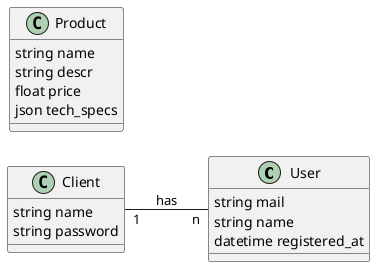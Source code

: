 @startuml
left to right direction

class User {
    string mail
    string name
    datetime registered_at
}

class Client {
    string name
    string password
}

class Product {
    string name
    string descr
    float price
		json tech_specs
}

Client  "1"--"n" User :has

@enduml
